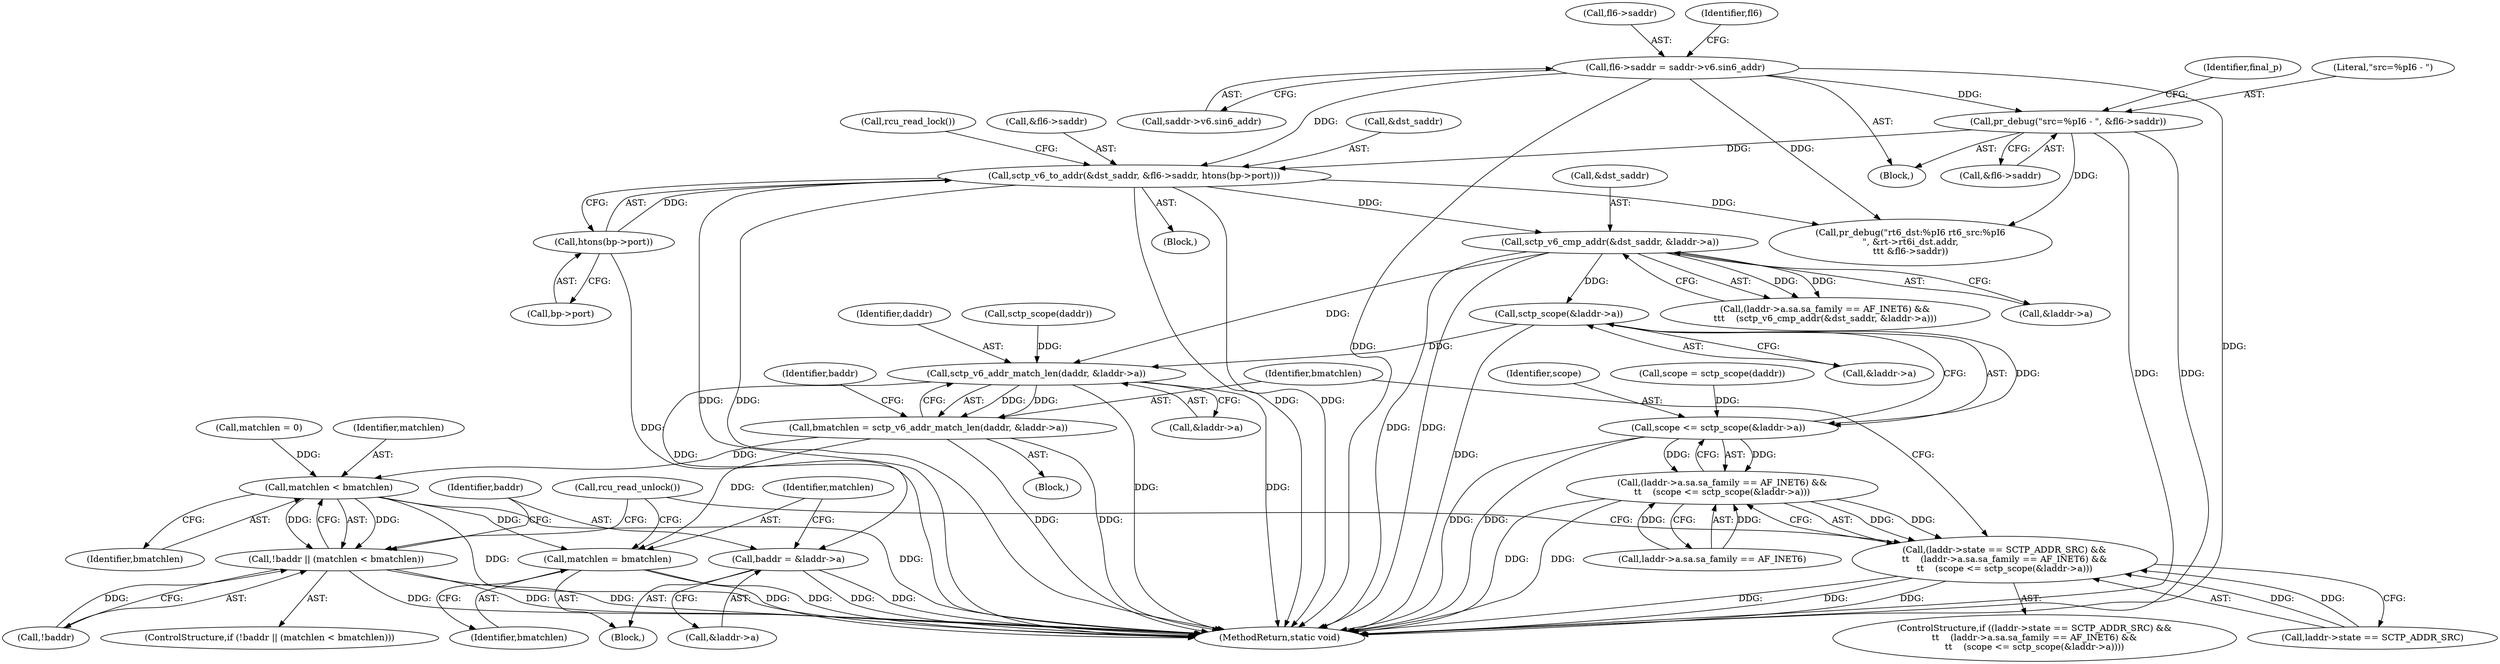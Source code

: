 digraph "0_linux_95ee62083cb6453e056562d91f597552021e6ae7@pointer" {
"1000370" [label="(Call,sctp_scope(&laddr->a))"];
"1000327" [label="(Call,sctp_v6_cmp_addr(&dst_saddr, &laddr->a))"];
"1000291" [label="(Call,sctp_v6_to_addr(&dst_saddr, &fl6->saddr, htons(bp->port)))"];
"1000246" [label="(Call,pr_debug(\"src=%pI6 - \", &fl6->saddr))"];
"1000228" [label="(Call,fl6->saddr = saddr->v6.sin6_addr)"];
"1000298" [label="(Call,htons(bp->port))"];
"1000368" [label="(Call,scope <= sctp_scope(&laddr->a))"];
"1000358" [label="(Call,(laddr->a.sa.sa_family == AF_INET6) &&\n\t\t    (scope <= sctp_scope(&laddr->a)))"];
"1000352" [label="(Call,(laddr->state == SCTP_ADDR_SRC) &&\n\t\t    (laddr->a.sa.sa_family == AF_INET6) &&\n\t\t    (scope <= sctp_scope(&laddr->a)))"];
"1000378" [label="(Call,sctp_v6_addr_match_len(daddr, &laddr->a))"];
"1000376" [label="(Call,bmatchlen = sctp_v6_addr_match_len(daddr, &laddr->a))"];
"1000388" [label="(Call,matchlen < bmatchlen)"];
"1000385" [label="(Call,!baddr || (matchlen < bmatchlen))"];
"1000398" [label="(Call,matchlen = bmatchlen)"];
"1000392" [label="(Call,baddr = &laddr->a)"];
"1000246" [label="(Call,pr_debug(\"src=%pI6 - \", &fl6->saddr))"];
"1000401" [label="(Call,rcu_read_unlock())"];
"1000470" [label="(Call,pr_debug(\"rt6_dst:%pI6 rt6_src:%pI6\n\", &rt->rt6i_dst.addr,\n\t\t\t &fl6->saddr))"];
"1000491" [label="(MethodReturn,static void)"];
"1000370" [label="(Call,sctp_scope(&laddr->a))"];
"1000352" [label="(Call,(laddr->state == SCTP_ADDR_SRC) &&\n\t\t    (laddr->a.sa.sa_family == AF_INET6) &&\n\t\t    (scope <= sctp_scope(&laddr->a)))"];
"1000302" [label="(Call,rcu_read_lock())"];
"1000371" [label="(Call,&laddr->a)"];
"1000393" [label="(Identifier,baddr)"];
"1000392" [label="(Call,baddr = &laddr->a)"];
"1000378" [label="(Call,sctp_v6_addr_match_len(daddr, &laddr->a))"];
"1000384" [label="(ControlStructure,if (!baddr || (matchlen < bmatchlen)))"];
"1000386" [label="(Call,!baddr)"];
"1000294" [label="(Call,&fl6->saddr)"];
"1000317" [label="(Call,(laddr->a.sa.sa_family == AF_INET6) &&\n\t\t\t    (sctp_v6_cmp_addr(&dst_saddr, &laddr->a)))"];
"1000328" [label="(Call,&dst_saddr)"];
"1000232" [label="(Call,saddr->v6.sin6_addr)"];
"1000376" [label="(Call,bmatchlen = sctp_v6_addr_match_len(daddr, &laddr->a))"];
"1000394" [label="(Call,&laddr->a)"];
"1000247" [label="(Literal,\"src=%pI6 - \")"];
"1000229" [label="(Call,fl6->saddr)"];
"1000291" [label="(Call,sctp_v6_to_addr(&dst_saddr, &fl6->saddr, htons(bp->port)))"];
"1000292" [label="(Call,&dst_saddr)"];
"1000377" [label="(Identifier,bmatchlen)"];
"1000358" [label="(Call,(laddr->a.sa.sa_family == AF_INET6) &&\n\t\t    (scope <= sctp_scope(&laddr->a)))"];
"1000299" [label="(Call,bp->port)"];
"1000330" [label="(Call,&laddr->a)"];
"1000290" [label="(Block,)"];
"1000391" [label="(Block,)"];
"1000390" [label="(Identifier,bmatchlen)"];
"1000239" [label="(Identifier,fl6)"];
"1000282" [label="(Call,scope = sctp_scope(daddr))"];
"1000398" [label="(Call,matchlen = bmatchlen)"];
"1000388" [label="(Call,matchlen < bmatchlen)"];
"1000389" [label="(Identifier,matchlen)"];
"1000385" [label="(Call,!baddr || (matchlen < bmatchlen))"];
"1000359" [label="(Call,laddr->a.sa.sa_family == AF_INET6)"];
"1000369" [label="(Identifier,scope)"];
"1000399" [label="(Identifier,matchlen)"];
"1000284" [label="(Call,sctp_scope(daddr))"];
"1000327" [label="(Call,sctp_v6_cmp_addr(&dst_saddr, &laddr->a))"];
"1000375" [label="(Block,)"];
"1000227" [label="(Block,)"];
"1000400" [label="(Identifier,bmatchlen)"];
"1000379" [label="(Identifier,daddr)"];
"1000152" [label="(Call,matchlen = 0)"];
"1000253" [label="(Identifier,final_p)"];
"1000353" [label="(Call,laddr->state == SCTP_ADDR_SRC)"];
"1000380" [label="(Call,&laddr->a)"];
"1000228" [label="(Call,fl6->saddr = saddr->v6.sin6_addr)"];
"1000351" [label="(ControlStructure,if ((laddr->state == SCTP_ADDR_SRC) &&\n\t\t    (laddr->a.sa.sa_family == AF_INET6) &&\n\t\t    (scope <= sctp_scope(&laddr->a))))"];
"1000298" [label="(Call,htons(bp->port))"];
"1000368" [label="(Call,scope <= sctp_scope(&laddr->a))"];
"1000387" [label="(Identifier,baddr)"];
"1000248" [label="(Call,&fl6->saddr)"];
"1000370" -> "1000368"  [label="AST: "];
"1000370" -> "1000371"  [label="CFG: "];
"1000371" -> "1000370"  [label="AST: "];
"1000368" -> "1000370"  [label="CFG: "];
"1000370" -> "1000491"  [label="DDG: "];
"1000370" -> "1000368"  [label="DDG: "];
"1000327" -> "1000370"  [label="DDG: "];
"1000370" -> "1000378"  [label="DDG: "];
"1000327" -> "1000317"  [label="AST: "];
"1000327" -> "1000330"  [label="CFG: "];
"1000328" -> "1000327"  [label="AST: "];
"1000330" -> "1000327"  [label="AST: "];
"1000317" -> "1000327"  [label="CFG: "];
"1000327" -> "1000491"  [label="DDG: "];
"1000327" -> "1000491"  [label="DDG: "];
"1000327" -> "1000317"  [label="DDG: "];
"1000327" -> "1000317"  [label="DDG: "];
"1000291" -> "1000327"  [label="DDG: "];
"1000327" -> "1000378"  [label="DDG: "];
"1000291" -> "1000290"  [label="AST: "];
"1000291" -> "1000298"  [label="CFG: "];
"1000292" -> "1000291"  [label="AST: "];
"1000294" -> "1000291"  [label="AST: "];
"1000298" -> "1000291"  [label="AST: "];
"1000302" -> "1000291"  [label="CFG: "];
"1000291" -> "1000491"  [label="DDG: "];
"1000291" -> "1000491"  [label="DDG: "];
"1000291" -> "1000491"  [label="DDG: "];
"1000291" -> "1000491"  [label="DDG: "];
"1000246" -> "1000291"  [label="DDG: "];
"1000228" -> "1000291"  [label="DDG: "];
"1000298" -> "1000291"  [label="DDG: "];
"1000291" -> "1000470"  [label="DDG: "];
"1000246" -> "1000227"  [label="AST: "];
"1000246" -> "1000248"  [label="CFG: "];
"1000247" -> "1000246"  [label="AST: "];
"1000248" -> "1000246"  [label="AST: "];
"1000253" -> "1000246"  [label="CFG: "];
"1000246" -> "1000491"  [label="DDG: "];
"1000246" -> "1000491"  [label="DDG: "];
"1000228" -> "1000246"  [label="DDG: "];
"1000246" -> "1000470"  [label="DDG: "];
"1000228" -> "1000227"  [label="AST: "];
"1000228" -> "1000232"  [label="CFG: "];
"1000229" -> "1000228"  [label="AST: "];
"1000232" -> "1000228"  [label="AST: "];
"1000239" -> "1000228"  [label="CFG: "];
"1000228" -> "1000491"  [label="DDG: "];
"1000228" -> "1000491"  [label="DDG: "];
"1000228" -> "1000470"  [label="DDG: "];
"1000298" -> "1000299"  [label="CFG: "];
"1000299" -> "1000298"  [label="AST: "];
"1000298" -> "1000491"  [label="DDG: "];
"1000368" -> "1000358"  [label="AST: "];
"1000369" -> "1000368"  [label="AST: "];
"1000358" -> "1000368"  [label="CFG: "];
"1000368" -> "1000491"  [label="DDG: "];
"1000368" -> "1000491"  [label="DDG: "];
"1000368" -> "1000358"  [label="DDG: "];
"1000368" -> "1000358"  [label="DDG: "];
"1000282" -> "1000368"  [label="DDG: "];
"1000358" -> "1000352"  [label="AST: "];
"1000358" -> "1000359"  [label="CFG: "];
"1000359" -> "1000358"  [label="AST: "];
"1000352" -> "1000358"  [label="CFG: "];
"1000358" -> "1000491"  [label="DDG: "];
"1000358" -> "1000491"  [label="DDG: "];
"1000358" -> "1000352"  [label="DDG: "];
"1000358" -> "1000352"  [label="DDG: "];
"1000359" -> "1000358"  [label="DDG: "];
"1000359" -> "1000358"  [label="DDG: "];
"1000352" -> "1000351"  [label="AST: "];
"1000352" -> "1000353"  [label="CFG: "];
"1000353" -> "1000352"  [label="AST: "];
"1000377" -> "1000352"  [label="CFG: "];
"1000401" -> "1000352"  [label="CFG: "];
"1000352" -> "1000491"  [label="DDG: "];
"1000352" -> "1000491"  [label="DDG: "];
"1000352" -> "1000491"  [label="DDG: "];
"1000353" -> "1000352"  [label="DDG: "];
"1000353" -> "1000352"  [label="DDG: "];
"1000378" -> "1000376"  [label="AST: "];
"1000378" -> "1000380"  [label="CFG: "];
"1000379" -> "1000378"  [label="AST: "];
"1000380" -> "1000378"  [label="AST: "];
"1000376" -> "1000378"  [label="CFG: "];
"1000378" -> "1000491"  [label="DDG: "];
"1000378" -> "1000491"  [label="DDG: "];
"1000378" -> "1000376"  [label="DDG: "];
"1000378" -> "1000376"  [label="DDG: "];
"1000284" -> "1000378"  [label="DDG: "];
"1000378" -> "1000392"  [label="DDG: "];
"1000376" -> "1000375"  [label="AST: "];
"1000377" -> "1000376"  [label="AST: "];
"1000387" -> "1000376"  [label="CFG: "];
"1000376" -> "1000491"  [label="DDG: "];
"1000376" -> "1000491"  [label="DDG: "];
"1000376" -> "1000388"  [label="DDG: "];
"1000376" -> "1000398"  [label="DDG: "];
"1000388" -> "1000385"  [label="AST: "];
"1000388" -> "1000390"  [label="CFG: "];
"1000389" -> "1000388"  [label="AST: "];
"1000390" -> "1000388"  [label="AST: "];
"1000385" -> "1000388"  [label="CFG: "];
"1000388" -> "1000491"  [label="DDG: "];
"1000388" -> "1000491"  [label="DDG: "];
"1000388" -> "1000385"  [label="DDG: "];
"1000388" -> "1000385"  [label="DDG: "];
"1000152" -> "1000388"  [label="DDG: "];
"1000388" -> "1000398"  [label="DDG: "];
"1000385" -> "1000384"  [label="AST: "];
"1000385" -> "1000386"  [label="CFG: "];
"1000386" -> "1000385"  [label="AST: "];
"1000393" -> "1000385"  [label="CFG: "];
"1000401" -> "1000385"  [label="CFG: "];
"1000385" -> "1000491"  [label="DDG: "];
"1000385" -> "1000491"  [label="DDG: "];
"1000385" -> "1000491"  [label="DDG: "];
"1000386" -> "1000385"  [label="DDG: "];
"1000398" -> "1000391"  [label="AST: "];
"1000398" -> "1000400"  [label="CFG: "];
"1000399" -> "1000398"  [label="AST: "];
"1000400" -> "1000398"  [label="AST: "];
"1000401" -> "1000398"  [label="CFG: "];
"1000398" -> "1000491"  [label="DDG: "];
"1000398" -> "1000491"  [label="DDG: "];
"1000392" -> "1000391"  [label="AST: "];
"1000392" -> "1000394"  [label="CFG: "];
"1000393" -> "1000392"  [label="AST: "];
"1000394" -> "1000392"  [label="AST: "];
"1000399" -> "1000392"  [label="CFG: "];
"1000392" -> "1000491"  [label="DDG: "];
"1000392" -> "1000491"  [label="DDG: "];
}
